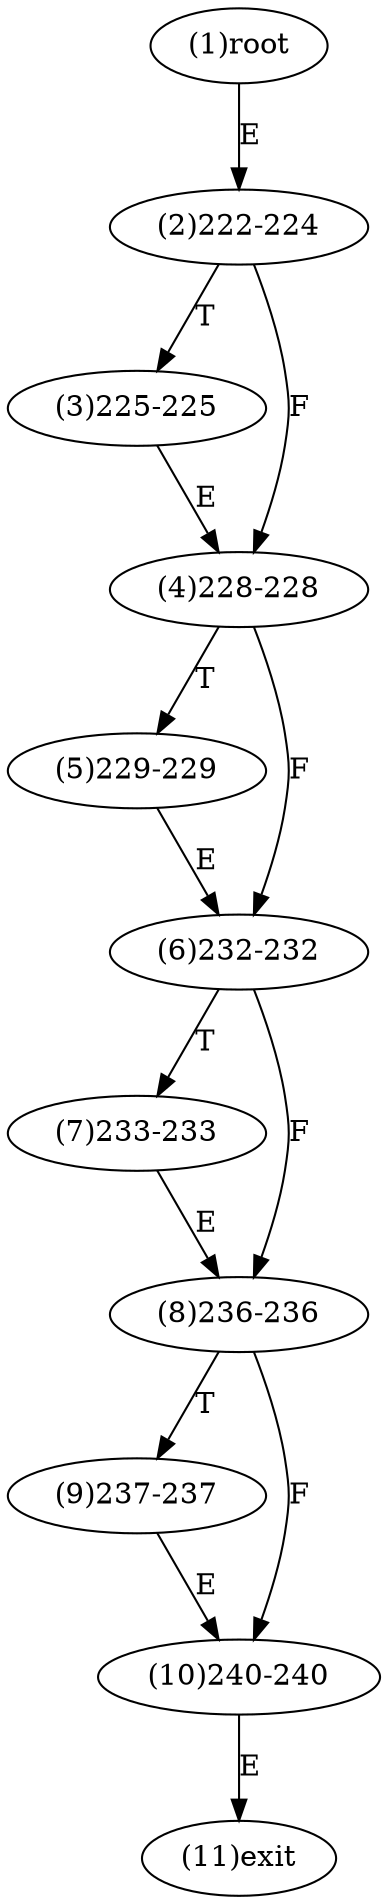 digraph "" { 
1[ label="(1)root"];
2[ label="(2)222-224"];
3[ label="(3)225-225"];
4[ label="(4)228-228"];
5[ label="(5)229-229"];
6[ label="(6)232-232"];
7[ label="(7)233-233"];
8[ label="(8)236-236"];
9[ label="(9)237-237"];
10[ label="(10)240-240"];
11[ label="(11)exit"];
1->2[ label="E"];
2->4[ label="F"];
2->3[ label="T"];
3->4[ label="E"];
4->6[ label="F"];
4->5[ label="T"];
5->6[ label="E"];
6->8[ label="F"];
6->7[ label="T"];
7->8[ label="E"];
8->10[ label="F"];
8->9[ label="T"];
9->10[ label="E"];
10->11[ label="E"];
}